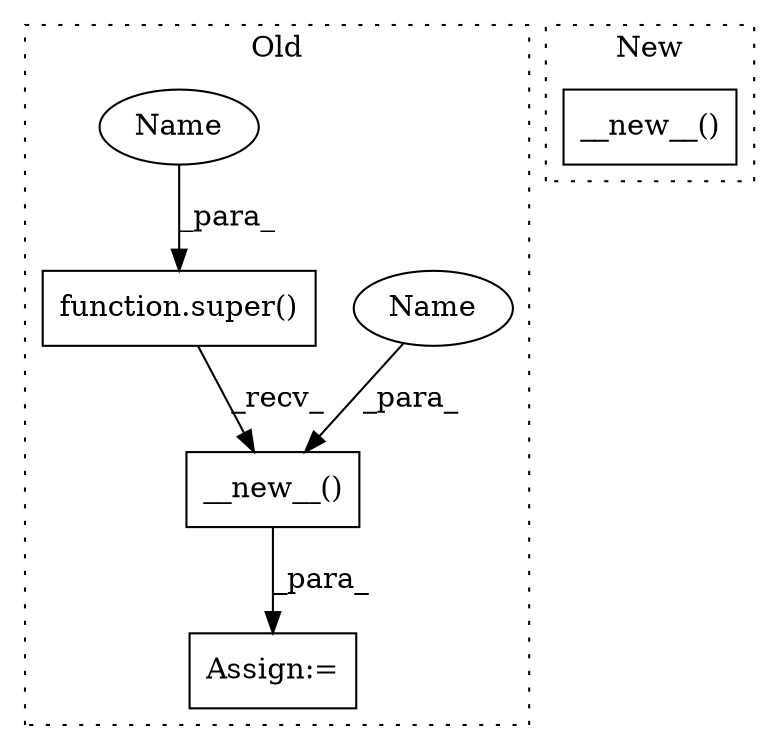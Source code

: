 digraph G {
subgraph cluster0 {
1 [label="__new__()" a="75" s="4843,4876" l="30,11" shape="box"];
3 [label="function.super()" a="75" s="4843,4863" l="6,1" shape="box"];
4 [label="Assign:=" a="68" s="4840" l="3" shape="box"];
5 [label="Name" a="87" s="4873" l="3" shape="ellipse"];
6 [label="Name" a="87" s="4860" l="3" shape="ellipse"];
label = "Old";
style="dotted";
}
subgraph cluster1 {
2 [label="__new__()" a="75" s="4787,4805" l="15,1" shape="box"];
label = "New";
style="dotted";
}
1 -> 4 [label="_para_"];
3 -> 1 [label="_recv_"];
5 -> 1 [label="_para_"];
6 -> 3 [label="_para_"];
}